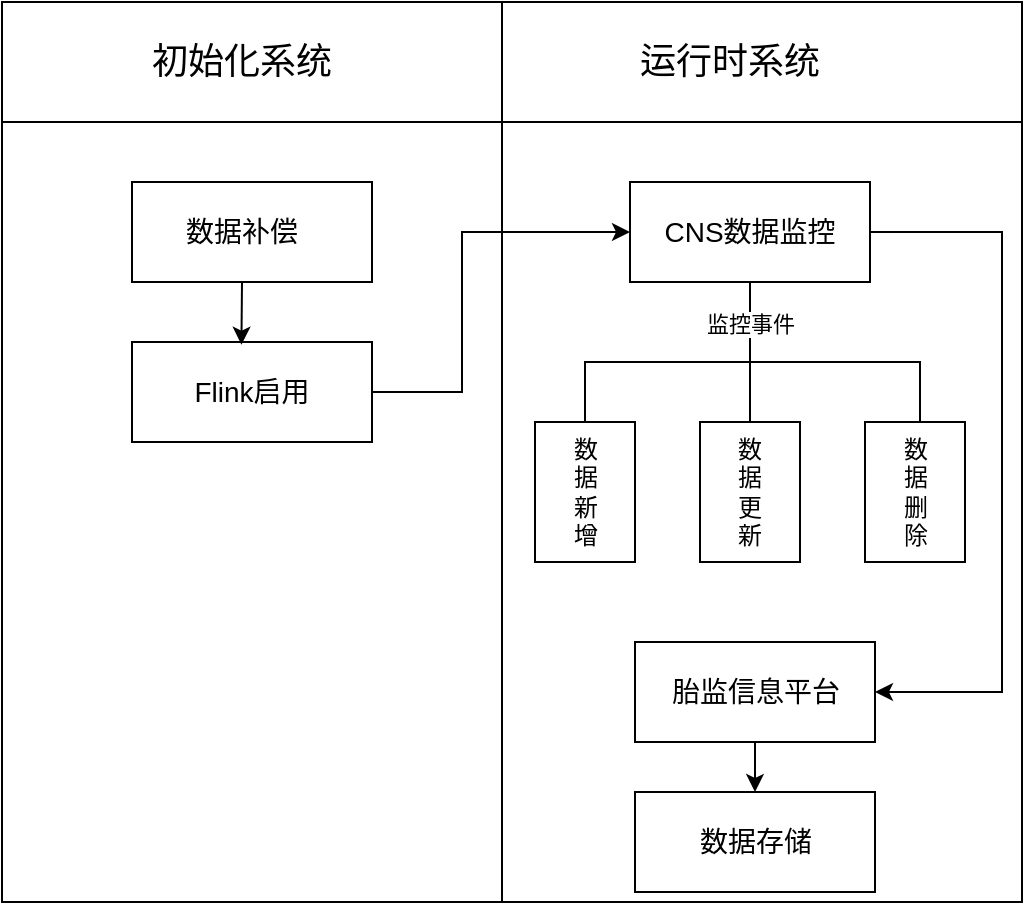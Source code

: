 <mxfile version="22.1.11" type="github">
  <diagram name="第 1 页" id="EHdd5l5I30WM7YVS8Mx0">
    <mxGraphModel dx="1195" dy="632" grid="1" gridSize="10" guides="1" tooltips="1" connect="1" arrows="1" fold="1" page="1" pageScale="1" pageWidth="827" pageHeight="1169" math="0" shadow="0">
      <root>
        <mxCell id="0" />
        <mxCell id="1" parent="0" />
        <mxCell id="iNFDVjWd_9QALqNM5DgO-2" value="" style="rounded=0;whiteSpace=wrap;html=1;" vertex="1" parent="1">
          <mxGeometry x="120" y="190" width="250" height="450" as="geometry" />
        </mxCell>
        <mxCell id="iNFDVjWd_9QALqNM5DgO-1" value="" style="rounded=0;whiteSpace=wrap;html=1;" vertex="1" parent="1">
          <mxGeometry x="120" y="190" width="510" height="60" as="geometry" />
        </mxCell>
        <mxCell id="iNFDVjWd_9QALqNM5DgO-3" value="" style="endArrow=none;html=1;rounded=0;" edge="1" parent="1">
          <mxGeometry width="50" height="50" relative="1" as="geometry">
            <mxPoint x="370" y="250" as="sourcePoint" />
            <mxPoint x="370" y="190" as="targetPoint" />
          </mxGeometry>
        </mxCell>
        <mxCell id="iNFDVjWd_9QALqNM5DgO-4" value="" style="rounded=0;whiteSpace=wrap;html=1;" vertex="1" parent="1">
          <mxGeometry x="370" y="250" width="260" height="390" as="geometry" />
        </mxCell>
        <mxCell id="iNFDVjWd_9QALqNM5DgO-5" value="初始化系统" style="text;html=1;strokeColor=none;fillColor=none;align=center;verticalAlign=middle;whiteSpace=wrap;rounded=0;strokeWidth=1;fontSize=18;" vertex="1" parent="1">
          <mxGeometry x="170" y="205" width="140" height="30" as="geometry" />
        </mxCell>
        <mxCell id="iNFDVjWd_9QALqNM5DgO-6" value="运行时系统" style="text;html=1;strokeColor=none;fillColor=none;align=center;verticalAlign=middle;whiteSpace=wrap;rounded=0;strokeWidth=1;fontSize=18;" vertex="1" parent="1">
          <mxGeometry x="414" y="205" width="140" height="30" as="geometry" />
        </mxCell>
        <mxCell id="iNFDVjWd_9QALqNM5DgO-7" value="" style="rounded=0;whiteSpace=wrap;html=1;" vertex="1" parent="1">
          <mxGeometry x="185" y="280" width="120" height="50" as="geometry" />
        </mxCell>
        <mxCell id="iNFDVjWd_9QALqNM5DgO-8" value="数据补偿" style="text;html=1;strokeColor=none;fillColor=none;align=center;verticalAlign=middle;whiteSpace=wrap;rounded=0;fontSize=14;" vertex="1" parent="1">
          <mxGeometry x="210" y="290" width="60" height="30" as="geometry" />
        </mxCell>
        <mxCell id="iNFDVjWd_9QALqNM5DgO-10" value="&lt;font style=&quot;font-size: 14px;&quot;&gt;Flink启用&lt;/font&gt;" style="rounded=0;whiteSpace=wrap;html=1;" vertex="1" parent="1">
          <mxGeometry x="185" y="360" width="120" height="50" as="geometry" />
        </mxCell>
        <mxCell id="iNFDVjWd_9QALqNM5DgO-11" value="&lt;span style=&quot;font-size: 14px;&quot;&gt;CNS数据监控&lt;/span&gt;" style="rounded=0;whiteSpace=wrap;html=1;" vertex="1" parent="1">
          <mxGeometry x="434" y="280" width="120" height="50" as="geometry" />
        </mxCell>
        <mxCell id="iNFDVjWd_9QALqNM5DgO-12" value="数&lt;br&gt;据&lt;br&gt;新&lt;br&gt;增" style="rounded=0;whiteSpace=wrap;html=1;" vertex="1" parent="1">
          <mxGeometry x="386.5" y="400" width="50" height="70" as="geometry" />
        </mxCell>
        <mxCell id="iNFDVjWd_9QALqNM5DgO-14" value="数&lt;br&gt;据&lt;br&gt;删&lt;br&gt;除" style="rounded=0;whiteSpace=wrap;html=1;" vertex="1" parent="1">
          <mxGeometry x="551.5" y="400" width="50" height="70" as="geometry" />
        </mxCell>
        <mxCell id="iNFDVjWd_9QALqNM5DgO-15" value="数&lt;br&gt;据&lt;br&gt;更&lt;br&gt;新" style="rounded=0;whiteSpace=wrap;html=1;" vertex="1" parent="1">
          <mxGeometry x="469" y="400" width="50" height="70" as="geometry" />
        </mxCell>
        <mxCell id="iNFDVjWd_9QALqNM5DgO-20" style="edgeStyle=orthogonalEdgeStyle;rounded=0;orthogonalLoop=1;jettySize=auto;html=1;entryX=0.456;entryY=0.027;entryDx=0;entryDy=0;entryPerimeter=0;" edge="1" parent="1" target="iNFDVjWd_9QALqNM5DgO-10">
          <mxGeometry relative="1" as="geometry">
            <mxPoint x="240" y="330" as="sourcePoint" />
          </mxGeometry>
        </mxCell>
        <mxCell id="iNFDVjWd_9QALqNM5DgO-21" style="edgeStyle=orthogonalEdgeStyle;rounded=0;orthogonalLoop=1;jettySize=auto;html=1;entryX=0;entryY=0.5;entryDx=0;entryDy=0;exitX=1;exitY=0.5;exitDx=0;exitDy=0;" edge="1" parent="1" source="iNFDVjWd_9QALqNM5DgO-10" target="iNFDVjWd_9QALqNM5DgO-11">
          <mxGeometry relative="1" as="geometry">
            <mxPoint x="250" y="340" as="sourcePoint" />
            <mxPoint x="250" y="371" as="targetPoint" />
            <Array as="points">
              <mxPoint x="350" y="385" />
              <mxPoint x="350" y="305" />
            </Array>
          </mxGeometry>
        </mxCell>
        <mxCell id="iNFDVjWd_9QALqNM5DgO-22" style="edgeStyle=orthogonalEdgeStyle;rounded=0;orthogonalLoop=1;jettySize=auto;html=1;entryX=0.5;entryY=0;entryDx=0;entryDy=0;exitX=0.5;exitY=1;exitDx=0;exitDy=0;endArrow=none;endFill=0;" edge="1" parent="1" source="iNFDVjWd_9QALqNM5DgO-11" target="iNFDVjWd_9QALqNM5DgO-12">
          <mxGeometry relative="1" as="geometry">
            <mxPoint x="250" y="340" as="sourcePoint" />
            <mxPoint x="250" y="371" as="targetPoint" />
            <Array as="points">
              <mxPoint x="494" y="370" />
              <mxPoint x="412" y="370" />
            </Array>
          </mxGeometry>
        </mxCell>
        <mxCell id="iNFDVjWd_9QALqNM5DgO-23" style="edgeStyle=orthogonalEdgeStyle;rounded=0;orthogonalLoop=1;jettySize=auto;html=1;entryX=0.5;entryY=0;entryDx=0;entryDy=0;exitX=0.5;exitY=1;exitDx=0;exitDy=0;endArrow=none;endFill=0;" edge="1" parent="1" source="iNFDVjWd_9QALqNM5DgO-11" target="iNFDVjWd_9QALqNM5DgO-15">
          <mxGeometry relative="1" as="geometry">
            <mxPoint x="504" y="340" as="sourcePoint" />
            <mxPoint x="424" y="370" as="targetPoint" />
            <Array as="points">
              <mxPoint x="494" y="400" />
            </Array>
          </mxGeometry>
        </mxCell>
        <mxCell id="iNFDVjWd_9QALqNM5DgO-24" style="edgeStyle=orthogonalEdgeStyle;rounded=0;orthogonalLoop=1;jettySize=auto;html=1;exitX=0.5;exitY=1;exitDx=0;exitDy=0;endArrow=none;endFill=0;" edge="1" parent="1" source="iNFDVjWd_9QALqNM5DgO-11" target="iNFDVjWd_9QALqNM5DgO-14">
          <mxGeometry relative="1" as="geometry">
            <mxPoint x="504" y="340" as="sourcePoint" />
            <mxPoint x="504" y="370" as="targetPoint" />
            <Array as="points">
              <mxPoint x="494" y="370" />
              <mxPoint x="579" y="370" />
            </Array>
          </mxGeometry>
        </mxCell>
        <mxCell id="iNFDVjWd_9QALqNM5DgO-25" value="监控事件" style="edgeLabel;html=1;align=center;verticalAlign=middle;resizable=0;points=[];" vertex="1" connectable="0" parent="iNFDVjWd_9QALqNM5DgO-24">
          <mxGeometry x="-0.89" y="2" relative="1" as="geometry">
            <mxPoint x="-2" y="12" as="offset" />
          </mxGeometry>
        </mxCell>
        <mxCell id="iNFDVjWd_9QALqNM5DgO-26" value="&lt;font style=&quot;font-size: 14px;&quot;&gt;胎监信息平台&lt;/font&gt;" style="rounded=0;whiteSpace=wrap;html=1;" vertex="1" parent="1">
          <mxGeometry x="436.5" y="510" width="120" height="50" as="geometry" />
        </mxCell>
        <mxCell id="iNFDVjWd_9QALqNM5DgO-30" style="edgeStyle=orthogonalEdgeStyle;rounded=0;orthogonalLoop=1;jettySize=auto;html=1;entryX=1;entryY=0.5;entryDx=0;entryDy=0;exitX=1;exitY=0.5;exitDx=0;exitDy=0;" edge="1" parent="1" source="iNFDVjWd_9QALqNM5DgO-11" target="iNFDVjWd_9QALqNM5DgO-26">
          <mxGeometry relative="1" as="geometry">
            <mxPoint x="315" y="395" as="sourcePoint" />
            <mxPoint x="444" y="315" as="targetPoint" />
            <Array as="points">
              <mxPoint x="620" y="305" />
              <mxPoint x="620" y="535" />
            </Array>
          </mxGeometry>
        </mxCell>
        <mxCell id="iNFDVjWd_9QALqNM5DgO-31" value="&lt;span style=&quot;font-size: 14px;&quot;&gt;数据存储&lt;/span&gt;" style="rounded=0;whiteSpace=wrap;html=1;" vertex="1" parent="1">
          <mxGeometry x="436.5" y="585" width="120" height="50" as="geometry" />
        </mxCell>
        <mxCell id="iNFDVjWd_9QALqNM5DgO-32" style="edgeStyle=orthogonalEdgeStyle;rounded=0;orthogonalLoop=1;jettySize=auto;html=1;entryX=0.5;entryY=0;entryDx=0;entryDy=0;exitX=0.5;exitY=1;exitDx=0;exitDy=0;" edge="1" parent="1" source="iNFDVjWd_9QALqNM5DgO-26" target="iNFDVjWd_9QALqNM5DgO-31">
          <mxGeometry relative="1" as="geometry">
            <mxPoint x="250" y="340" as="sourcePoint" />
            <mxPoint x="250" y="371" as="targetPoint" />
          </mxGeometry>
        </mxCell>
      </root>
    </mxGraphModel>
  </diagram>
</mxfile>
